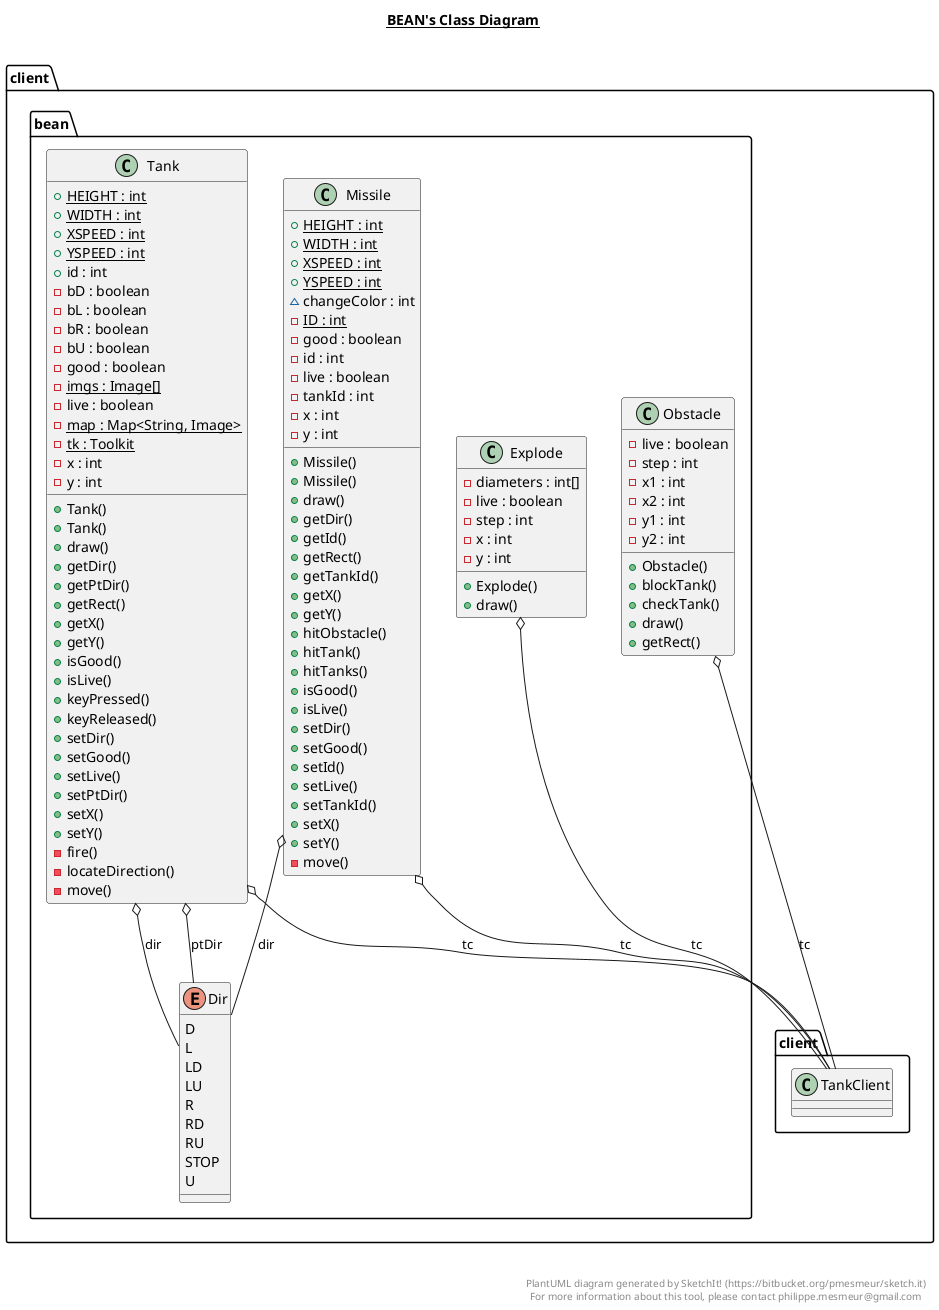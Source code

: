 @startuml

title __BEAN's Class Diagram__\n

  namespace client.bean {
    enum Dir {
      D
      L
      LD
      LU
      R
      RD
      RU
      STOP
      U
    }
  }
  

  namespace client.bean {
    class client.bean.Explode {
        - diameters : int[]
        - live : boolean
        - step : int
        - x : int
        - y : int
        + Explode()
        + draw()
    }
  }
  

  namespace client.bean {
    class client.bean.Missile {
        {static} + HEIGHT : int
        {static} + WIDTH : int
        {static} + XSPEED : int
        {static} + YSPEED : int
        ~ changeColor : int
        {static} - ID : int
        - good : boolean
        - id : int
        - live : boolean
        - tankId : int
        - x : int
        - y : int
        + Missile()
        + Missile()
        + draw()
        + getDir()
        + getId()
        + getRect()
        + getTankId()
        + getX()
        + getY()
        + hitObstacle()
        + hitTank()
        + hitTanks()
        + isGood()
        + isLive()
        + setDir()
        + setGood()
        + setId()
        + setLive()
        + setTankId()
        + setX()
        + setY()
        - move()
    }
  }
  

  namespace client.bean {
    class client.bean.Obstacle {
        - live : boolean
        - step : int
        - x1 : int
        - x2 : int
        - y1 : int
        - y2 : int
        + Obstacle()
        + blockTank()
        + checkTank()
        + draw()
        + getRect()
    }
  }
  

  namespace client.bean {
    class client.bean.Tank {
        {static} + HEIGHT : int
        {static} + WIDTH : int
        {static} + XSPEED : int
        {static} + YSPEED : int
        + id : int
        - bD : boolean
        - bL : boolean
        - bR : boolean
        - bU : boolean
        - good : boolean
        {static} - imgs : Image[]
        - live : boolean
        {static} - map : Map<String, Image>
        {static} - tk : Toolkit
        - x : int
        - y : int
        + Tank()
        + Tank()
        + draw()
        + getDir()
        + getPtDir()
        + getRect()
        + getX()
        + getY()
        + isGood()
        + isLive()
        + keyPressed()
        + keyReleased()
        + setDir()
        + setGood()
        + setLive()
        + setPtDir()
        + setX()
        + setY()
        - fire()
        - locateDirection()
        - move()
    }
  }
  

  client.bean.Explode o-- client.client.TankClient : tc
  client.bean.Missile o-- client.bean.Dir : dir
  client.bean.Missile o-- client.client.TankClient : tc
  client.bean.Obstacle o-- client.client.TankClient : tc
  client.bean.Tank o-- client.bean.Dir : dir
  client.bean.Tank o-- client.bean.Dir : ptDir
  client.bean.Tank o-- client.client.TankClient : tc


right footer


PlantUML diagram generated by SketchIt! (https://bitbucket.org/pmesmeur/sketch.it)
For more information about this tool, please contact philippe.mesmeur@gmail.com
endfooter

@enduml
